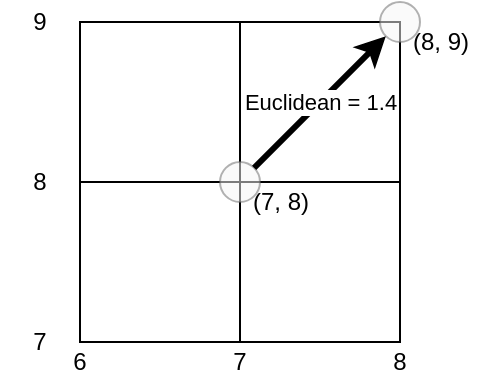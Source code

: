 <mxfile version="14.1.8" type="device" pages="4"><diagram id="nzsJI2mqwbnPHKthUvQy" name="Euclidean"><mxGraphModel dx="1106" dy="997" grid="1" gridSize="10" guides="1" tooltips="1" connect="1" arrows="1" fold="1" page="1" pageScale="1" pageWidth="850" pageHeight="1100" math="0" shadow="0"><root><mxCell id="0"/><mxCell id="1" parent="0"/><mxCell id="FYqryj69lYBeojUPf5Tb-1" value="" style="whiteSpace=wrap;html=1;aspect=fixed;" parent="1" vertex="1"><mxGeometry x="380" y="470" width="80" height="80" as="geometry"/></mxCell><mxCell id="FYqryj69lYBeojUPf5Tb-2" value="" style="whiteSpace=wrap;html=1;aspect=fixed;" parent="1" vertex="1"><mxGeometry x="460" y="470" width="80" height="80" as="geometry"/></mxCell><mxCell id="FYqryj69lYBeojUPf5Tb-3" value="" style="whiteSpace=wrap;html=1;aspect=fixed;" parent="1" vertex="1"><mxGeometry x="460" y="390" width="80" height="80" as="geometry"/></mxCell><mxCell id="FYqryj69lYBeojUPf5Tb-4" value="" style="whiteSpace=wrap;html=1;aspect=fixed;" parent="1" vertex="1"><mxGeometry x="380" y="390" width="80" height="80" as="geometry"/></mxCell><mxCell id="FYqryj69lYBeojUPf5Tb-5" value="" style="ellipse;whiteSpace=wrap;html=1;aspect=fixed;fillColor=#f5f5f5;strokeColor=#666666;fontColor=#333333;opacity=50;" parent="1" vertex="1"><mxGeometry x="450" y="460" width="20" height="20" as="geometry"/></mxCell><mxCell id="FYqryj69lYBeojUPf5Tb-6" value="" style="ellipse;whiteSpace=wrap;html=1;aspect=fixed;fillColor=#f5f5f5;strokeColor=#666666;fontColor=#333333;opacity=50;" parent="1" vertex="1"><mxGeometry x="530" y="380" width="20" height="20" as="geometry"/></mxCell><mxCell id="FYqryj69lYBeojUPf5Tb-7" value="" style="endArrow=classic;html=1;exitX=1;exitY=0;exitDx=0;exitDy=0;strokeWidth=3;" parent="1" source="FYqryj69lYBeojUPf5Tb-5" target="FYqryj69lYBeojUPf5Tb-6" edge="1"><mxGeometry relative="1" as="geometry"><mxPoint x="380" y="510" as="sourcePoint"/><mxPoint x="480" y="510" as="targetPoint"/></mxGeometry></mxCell><mxCell id="FYqryj69lYBeojUPf5Tb-8" value="Euclidean = 1.4" style="edgeLabel;resizable=0;html=1;align=center;verticalAlign=middle;" parent="FYqryj69lYBeojUPf5Tb-7" connectable="0" vertex="1"><mxGeometry relative="1" as="geometry"/></mxCell><mxCell id="1255TTO2shj6quj7gP7c-1" value="(7, 8)" style="text;html=1;resizable=0;autosize=1;align=center;verticalAlign=middle;points=[];fillColor=none;strokeColor=none;rounded=0;" vertex="1" parent="1"><mxGeometry x="460" y="470" width="40" height="20" as="geometry"/></mxCell><mxCell id="oHJZqC5sDx3_j_yqT-SM-1" value="(8, 9)" style="text;html=1;resizable=0;autosize=1;align=center;verticalAlign=middle;points=[];fillColor=none;strokeColor=none;rounded=0;" vertex="1" parent="1"><mxGeometry x="540" y="390" width="40" height="20" as="geometry"/></mxCell><mxCell id="oHJZqC5sDx3_j_yqT-SM-2" value="6" style="text;html=1;strokeColor=none;fillColor=none;align=center;verticalAlign=middle;whiteSpace=wrap;rounded=0;" vertex="1" parent="1"><mxGeometry x="360" y="550" width="40" height="20" as="geometry"/></mxCell><mxCell id="oHJZqC5sDx3_j_yqT-SM-3" value="7" style="text;html=1;strokeColor=none;fillColor=none;align=center;verticalAlign=middle;whiteSpace=wrap;rounded=0;" vertex="1" parent="1"><mxGeometry x="440" y="550" width="40" height="20" as="geometry"/></mxCell><mxCell id="oHJZqC5sDx3_j_yqT-SM-5" value="8" style="text;html=1;strokeColor=none;fillColor=none;align=center;verticalAlign=middle;whiteSpace=wrap;rounded=0;" vertex="1" parent="1"><mxGeometry x="520" y="550" width="40" height="20" as="geometry"/></mxCell><mxCell id="Tz2mpFlTZVAf8Vx59K3G-1" value="7" style="text;html=1;strokeColor=none;fillColor=none;align=center;verticalAlign=middle;whiteSpace=wrap;rounded=0;" vertex="1" parent="1"><mxGeometry x="340" y="540" width="40" height="20" as="geometry"/></mxCell><mxCell id="Tz2mpFlTZVAf8Vx59K3G-2" value="8" style="text;html=1;strokeColor=none;fillColor=none;align=center;verticalAlign=middle;whiteSpace=wrap;rounded=0;" vertex="1" parent="1"><mxGeometry x="340" y="460" width="40" height="20" as="geometry"/></mxCell><mxCell id="Tz2mpFlTZVAf8Vx59K3G-3" value="9" style="text;html=1;strokeColor=none;fillColor=none;align=center;verticalAlign=middle;whiteSpace=wrap;rounded=0;" vertex="1" parent="1"><mxGeometry x="340" y="380" width="40" height="20" as="geometry"/></mxCell></root></mxGraphModel></diagram><diagram name="Manhattan" id="oYAM81rd7etdSN8EY1iv"><mxGraphModel dx="1106" dy="997" grid="1" gridSize="10" guides="1" tooltips="1" connect="1" arrows="1" fold="1" page="1" pageScale="1" pageWidth="850" pageHeight="1100" math="0" shadow="0"><root><mxCell id="JsjghnEJU1FO0UTsM0kJ-0"/><mxCell id="JsjghnEJU1FO0UTsM0kJ-1" parent="JsjghnEJU1FO0UTsM0kJ-0"/><mxCell id="JsjghnEJU1FO0UTsM0kJ-2" value="" style="whiteSpace=wrap;html=1;aspect=fixed;" parent="JsjghnEJU1FO0UTsM0kJ-1" vertex="1"><mxGeometry x="380" y="470" width="80" height="80" as="geometry"/></mxCell><mxCell id="JsjghnEJU1FO0UTsM0kJ-3" value="" style="whiteSpace=wrap;html=1;aspect=fixed;" parent="JsjghnEJU1FO0UTsM0kJ-1" vertex="1"><mxGeometry x="460" y="470" width="80" height="80" as="geometry"/></mxCell><mxCell id="JsjghnEJU1FO0UTsM0kJ-4" value="" style="whiteSpace=wrap;html=1;aspect=fixed;" parent="JsjghnEJU1FO0UTsM0kJ-1" vertex="1"><mxGeometry x="460" y="390" width="80" height="80" as="geometry"/></mxCell><mxCell id="JsjghnEJU1FO0UTsM0kJ-5" value="" style="whiteSpace=wrap;html=1;aspect=fixed;" parent="JsjghnEJU1FO0UTsM0kJ-1" vertex="1"><mxGeometry x="380" y="390" width="80" height="80" as="geometry"/></mxCell><mxCell id="JsjghnEJU1FO0UTsM0kJ-6" value="" style="ellipse;whiteSpace=wrap;html=1;aspect=fixed;fillColor=#f5f5f5;strokeColor=#666666;fontColor=#333333;opacity=50;" parent="JsjghnEJU1FO0UTsM0kJ-1" vertex="1"><mxGeometry x="450" y="460" width="20" height="20" as="geometry"/></mxCell><mxCell id="JsjghnEJU1FO0UTsM0kJ-7" value="" style="ellipse;whiteSpace=wrap;html=1;aspect=fixed;fillColor=#f5f5f5;strokeColor=#666666;fontColor=#333333;opacity=50;" parent="JsjghnEJU1FO0UTsM0kJ-1" vertex="1"><mxGeometry x="530" y="380" width="20" height="20" as="geometry"/></mxCell><mxCell id="JsjghnEJU1FO0UTsM0kJ-8" value="" style="endArrow=classic;html=1;exitX=0.5;exitY=0;exitDx=0;exitDy=0;strokeWidth=3;" parent="JsjghnEJU1FO0UTsM0kJ-1" source="JsjghnEJU1FO0UTsM0kJ-6" edge="1"><mxGeometry relative="1" as="geometry"><mxPoint x="380" y="510" as="sourcePoint"/><mxPoint x="460" y="390" as="targetPoint"/></mxGeometry></mxCell><mxCell id="JsjghnEJU1FO0UTsM0kJ-9" value="Manhattan = 2" style="edgeLabel;resizable=0;html=1;align=center;verticalAlign=middle;" parent="JsjghnEJU1FO0UTsM0kJ-8" connectable="0" vertex="1"><mxGeometry relative="1" as="geometry"/></mxCell><mxCell id="bOkBldkix372_NFKGIWG-0" value="" style="endArrow=classic;html=1;exitX=0;exitY=0;exitDx=0;exitDy=0;strokeWidth=3;entryX=0;entryY=0.5;entryDx=0;entryDy=0;" parent="JsjghnEJU1FO0UTsM0kJ-1" source="JsjghnEJU1FO0UTsM0kJ-4" target="JsjghnEJU1FO0UTsM0kJ-7" edge="1"><mxGeometry relative="1" as="geometry"><mxPoint x="470" y="470" as="sourcePoint"/><mxPoint x="470" y="400" as="targetPoint"/></mxGeometry></mxCell><mxCell id="I3bhd0RZjHvmAHaO5Klr-0" value="(7, 8)" style="text;html=1;resizable=0;autosize=1;align=center;verticalAlign=middle;points=[];fillColor=none;strokeColor=none;rounded=0;" vertex="1" parent="JsjghnEJU1FO0UTsM0kJ-1"><mxGeometry x="460" y="470" width="40" height="20" as="geometry"/></mxCell><mxCell id="I3bhd0RZjHvmAHaO5Klr-1" value="(8, 9)" style="text;html=1;resizable=0;autosize=1;align=center;verticalAlign=middle;points=[];fillColor=none;strokeColor=none;rounded=0;" vertex="1" parent="JsjghnEJU1FO0UTsM0kJ-1"><mxGeometry x="540" y="390" width="40" height="20" as="geometry"/></mxCell><mxCell id="I3bhd0RZjHvmAHaO5Klr-2" value="7" style="text;html=1;strokeColor=none;fillColor=none;align=center;verticalAlign=middle;whiteSpace=wrap;rounded=0;" vertex="1" parent="JsjghnEJU1FO0UTsM0kJ-1"><mxGeometry x="440" y="550" width="40" height="20" as="geometry"/></mxCell><mxCell id="I3bhd0RZjHvmAHaO5Klr-3" value="8" style="text;html=1;strokeColor=none;fillColor=none;align=center;verticalAlign=middle;whiteSpace=wrap;rounded=0;" vertex="1" parent="JsjghnEJU1FO0UTsM0kJ-1"><mxGeometry x="520" y="550" width="40" height="20" as="geometry"/></mxCell><mxCell id="I3bhd0RZjHvmAHaO5Klr-4" value="7" style="text;html=1;strokeColor=none;fillColor=none;align=center;verticalAlign=middle;whiteSpace=wrap;rounded=0;" vertex="1" parent="JsjghnEJU1FO0UTsM0kJ-1"><mxGeometry x="340" y="540" width="40" height="20" as="geometry"/></mxCell><mxCell id="I3bhd0RZjHvmAHaO5Klr-5" value="8" style="text;html=1;strokeColor=none;fillColor=none;align=center;verticalAlign=middle;whiteSpace=wrap;rounded=0;" vertex="1" parent="JsjghnEJU1FO0UTsM0kJ-1"><mxGeometry x="340" y="460" width="40" height="20" as="geometry"/></mxCell><mxCell id="I3bhd0RZjHvmAHaO5Klr-6" value="9" style="text;html=1;strokeColor=none;fillColor=none;align=center;verticalAlign=middle;whiteSpace=wrap;rounded=0;" vertex="1" parent="JsjghnEJU1FO0UTsM0kJ-1"><mxGeometry x="340" y="380" width="40" height="20" as="geometry"/></mxCell><mxCell id="ByfkqKuFxsZEERsU2111-0" value="6" style="text;html=1;strokeColor=none;fillColor=none;align=center;verticalAlign=middle;whiteSpace=wrap;rounded=0;" vertex="1" parent="JsjghnEJU1FO0UTsM0kJ-1"><mxGeometry x="360" y="550" width="40" height="20" as="geometry"/></mxCell></root></mxGraphModel></diagram><diagram name="Chebyshev" id="YnHNTPw-b4RQi7tokqD1"><mxGraphModel dx="1106" dy="997" grid="1" gridSize="10" guides="1" tooltips="1" connect="1" arrows="1" fold="1" page="1" pageScale="1" pageWidth="850" pageHeight="1100" math="0" shadow="0"><root><mxCell id="mW6GNMFt-HN5GvJBjZlg-0"/><mxCell id="mW6GNMFt-HN5GvJBjZlg-1" parent="mW6GNMFt-HN5GvJBjZlg-0"/><mxCell id="mW6GNMFt-HN5GvJBjZlg-2" value="" style="whiteSpace=wrap;html=1;aspect=fixed;" parent="mW6GNMFt-HN5GvJBjZlg-1" vertex="1"><mxGeometry x="380" y="470" width="80" height="80" as="geometry"/></mxCell><mxCell id="mW6GNMFt-HN5GvJBjZlg-3" value="" style="whiteSpace=wrap;html=1;aspect=fixed;" parent="mW6GNMFt-HN5GvJBjZlg-1" vertex="1"><mxGeometry x="460" y="470" width="80" height="80" as="geometry"/></mxCell><mxCell id="mW6GNMFt-HN5GvJBjZlg-4" value="" style="whiteSpace=wrap;html=1;aspect=fixed;" parent="mW6GNMFt-HN5GvJBjZlg-1" vertex="1"><mxGeometry x="460" y="390" width="80" height="80" as="geometry"/></mxCell><mxCell id="mW6GNMFt-HN5GvJBjZlg-5" value="" style="whiteSpace=wrap;html=1;aspect=fixed;" parent="mW6GNMFt-HN5GvJBjZlg-1" vertex="1"><mxGeometry x="380" y="390" width="80" height="80" as="geometry"/></mxCell><mxCell id="mW6GNMFt-HN5GvJBjZlg-6" value="" style="ellipse;whiteSpace=wrap;html=1;aspect=fixed;fillColor=#f5f5f5;strokeColor=#666666;fontColor=#333333;opacity=50;" parent="mW6GNMFt-HN5GvJBjZlg-1" vertex="1"><mxGeometry x="450" y="460" width="20" height="20" as="geometry"/></mxCell><mxCell id="mW6GNMFt-HN5GvJBjZlg-7" value="" style="ellipse;whiteSpace=wrap;html=1;aspect=fixed;fillColor=#f5f5f5;strokeColor=#666666;fontColor=#333333;opacity=50;" parent="mW6GNMFt-HN5GvJBjZlg-1" vertex="1"><mxGeometry x="530" y="380" width="20" height="20" as="geometry"/></mxCell><mxCell id="mW6GNMFt-HN5GvJBjZlg-8" value="" style="endArrow=classic;html=1;exitX=1;exitY=0;exitDx=0;exitDy=0;strokeWidth=3;" parent="mW6GNMFt-HN5GvJBjZlg-1" source="mW6GNMFt-HN5GvJBjZlg-6" target="mW6GNMFt-HN5GvJBjZlg-7" edge="1"><mxGeometry relative="1" as="geometry"><mxPoint x="380" y="510" as="sourcePoint"/><mxPoint x="480" y="510" as="targetPoint"/></mxGeometry></mxCell><mxCell id="mW6GNMFt-HN5GvJBjZlg-9" value="Chebyshev = 1" style="edgeLabel;resizable=0;html=1;align=center;verticalAlign=middle;" parent="mW6GNMFt-HN5GvJBjZlg-8" connectable="0" vertex="1"><mxGeometry relative="1" as="geometry"/></mxCell><mxCell id="I3_mx4W1tM5TM2gWHgfz-0" value="(7, 8)" style="text;html=1;resizable=0;autosize=1;align=center;verticalAlign=middle;points=[];fillColor=none;strokeColor=none;rounded=0;" vertex="1" parent="mW6GNMFt-HN5GvJBjZlg-1"><mxGeometry x="460" y="470" width="40" height="20" as="geometry"/></mxCell><mxCell id="I3_mx4W1tM5TM2gWHgfz-1" value="(8, 9)" style="text;html=1;resizable=0;autosize=1;align=center;verticalAlign=middle;points=[];fillColor=none;strokeColor=none;rounded=0;" vertex="1" parent="mW6GNMFt-HN5GvJBjZlg-1"><mxGeometry x="540" y="390" width="40" height="20" as="geometry"/></mxCell><mxCell id="I3_mx4W1tM5TM2gWHgfz-2" value="7" style="text;html=1;strokeColor=none;fillColor=none;align=center;verticalAlign=middle;whiteSpace=wrap;rounded=0;" vertex="1" parent="mW6GNMFt-HN5GvJBjZlg-1"><mxGeometry x="440" y="550" width="40" height="20" as="geometry"/></mxCell><mxCell id="I3_mx4W1tM5TM2gWHgfz-3" value="8" style="text;html=1;strokeColor=none;fillColor=none;align=center;verticalAlign=middle;whiteSpace=wrap;rounded=0;" vertex="1" parent="mW6GNMFt-HN5GvJBjZlg-1"><mxGeometry x="520" y="550" width="40" height="20" as="geometry"/></mxCell><mxCell id="I3_mx4W1tM5TM2gWHgfz-4" value="7" style="text;html=1;strokeColor=none;fillColor=none;align=center;verticalAlign=middle;whiteSpace=wrap;rounded=0;" vertex="1" parent="mW6GNMFt-HN5GvJBjZlg-1"><mxGeometry x="340" y="540" width="40" height="20" as="geometry"/></mxCell><mxCell id="I3_mx4W1tM5TM2gWHgfz-5" value="8" style="text;html=1;strokeColor=none;fillColor=none;align=center;verticalAlign=middle;whiteSpace=wrap;rounded=0;" vertex="1" parent="mW6GNMFt-HN5GvJBjZlg-1"><mxGeometry x="340" y="460" width="40" height="20" as="geometry"/></mxCell><mxCell id="I3_mx4W1tM5TM2gWHgfz-6" value="9" style="text;html=1;strokeColor=none;fillColor=none;align=center;verticalAlign=middle;whiteSpace=wrap;rounded=0;" vertex="1" parent="mW6GNMFt-HN5GvJBjZlg-1"><mxGeometry x="340" y="380" width="40" height="20" as="geometry"/></mxCell><mxCell id="C7ZPTrqT3qMQD4_3gPSg-0" value="6" style="text;html=1;strokeColor=none;fillColor=none;align=center;verticalAlign=middle;whiteSpace=wrap;rounded=0;" vertex="1" parent="mW6GNMFt-HN5GvJBjZlg-1"><mxGeometry x="360" y="550" width="40" height="20" as="geometry"/></mxCell></root></mxGraphModel></diagram><diagram name="Sorensen" id="naKneCozJ_0Z8UzgYH3O"><mxGraphModel dx="1106" dy="997" grid="1" gridSize="10" guides="1" tooltips="1" connect="1" arrows="1" fold="1" page="1" pageScale="1" pageWidth="850" pageHeight="1100" math="0" shadow="0"><root><mxCell id="bwz7a_I_xkqfrNMy-N93-0"/><mxCell id="bwz7a_I_xkqfrNMy-N93-1" parent="bwz7a_I_xkqfrNMy-N93-0"/><mxCell id="bwz7a_I_xkqfrNMy-N93-2" value="" style="whiteSpace=wrap;html=1;aspect=fixed;" parent="bwz7a_I_xkqfrNMy-N93-1" vertex="1"><mxGeometry x="380" y="470" width="80" height="80" as="geometry"/></mxCell><mxCell id="bwz7a_I_xkqfrNMy-N93-3" value="" style="whiteSpace=wrap;html=1;aspect=fixed;" parent="bwz7a_I_xkqfrNMy-N93-1" vertex="1"><mxGeometry x="460" y="470" width="80" height="80" as="geometry"/></mxCell><mxCell id="bwz7a_I_xkqfrNMy-N93-4" value="" style="whiteSpace=wrap;html=1;aspect=fixed;" parent="bwz7a_I_xkqfrNMy-N93-1" vertex="1"><mxGeometry x="460" y="390" width="80" height="80" as="geometry"/></mxCell><mxCell id="bwz7a_I_xkqfrNMy-N93-5" value="" style="whiteSpace=wrap;html=1;aspect=fixed;" parent="bwz7a_I_xkqfrNMy-N93-1" vertex="1"><mxGeometry x="380" y="390" width="80" height="80" as="geometry"/></mxCell><mxCell id="bwz7a_I_xkqfrNMy-N93-6" value="" style="ellipse;whiteSpace=wrap;html=1;aspect=fixed;fillColor=#f5f5f5;strokeColor=#666666;fontColor=#333333;opacity=50;" parent="bwz7a_I_xkqfrNMy-N93-1" vertex="1"><mxGeometry x="370" y="540" width="20" height="20" as="geometry"/></mxCell><mxCell id="bwz7a_I_xkqfrNMy-N93-7" value="" style="ellipse;whiteSpace=wrap;html=1;aspect=fixed;fillColor=#f5f5f5;strokeColor=#666666;fontColor=#333333;opacity=50;" parent="bwz7a_I_xkqfrNMy-N93-1" vertex="1"><mxGeometry x="530" y="380" width="20" height="20" as="geometry"/></mxCell><mxCell id="bwz7a_I_xkqfrNMy-N93-8" value="" style="endArrow=classic;html=1;exitX=0.5;exitY=0;exitDx=0;exitDy=0;strokeWidth=3;entryX=0;entryY=0;entryDx=0;entryDy=0;" parent="bwz7a_I_xkqfrNMy-N93-1" source="bwz7a_I_xkqfrNMy-N93-6" target="bwz7a_I_xkqfrNMy-N93-5" edge="1"><mxGeometry relative="1" as="geometry"><mxPoint x="380" y="510" as="sourcePoint"/><mxPoint x="460" y="390" as="targetPoint"/></mxGeometry></mxCell><mxCell id="bwz7a_I_xkqfrNMy-N93-10" value="" style="endArrow=classic;html=1;exitX=0;exitY=0;exitDx=0;exitDy=0;strokeWidth=3;entryX=0;entryY=0.5;entryDx=0;entryDy=0;" parent="bwz7a_I_xkqfrNMy-N93-1" source="bwz7a_I_xkqfrNMy-N93-5" target="bwz7a_I_xkqfrNMy-N93-7" edge="1"><mxGeometry relative="1" as="geometry"><mxPoint x="470" y="470" as="sourcePoint"/><mxPoint x="470" y="400" as="targetPoint"/></mxGeometry></mxCell><mxCell id="bwz7a_I_xkqfrNMy-N93-11" value="(6, 7)" style="text;html=1;resizable=0;autosize=1;align=center;verticalAlign=middle;points=[];fillColor=none;strokeColor=none;rounded=0;" parent="bwz7a_I_xkqfrNMy-N93-1" vertex="1"><mxGeometry x="340" y="550" width="40" height="20" as="geometry"/></mxCell><mxCell id="bwz7a_I_xkqfrNMy-N93-12" value="(8, 9)" style="text;html=1;resizable=0;autosize=1;align=center;verticalAlign=middle;points=[];fillColor=none;strokeColor=none;rounded=0;" parent="bwz7a_I_xkqfrNMy-N93-1" vertex="1"><mxGeometry x="540" y="370" width="40" height="20" as="geometry"/></mxCell><mxCell id="bwz7a_I_xkqfrNMy-N93-14" value="&lt;span style=&quot;font-size: 11px ; background-color: rgb(255 , 255 , 255)&quot;&gt;Manhattan = 4&lt;br&gt;Sorensen = (2+2)/(14+16)&lt;br&gt;&lt;/span&gt;" style="text;html=1;resizable=0;autosize=1;align=left;verticalAlign=middle;points=[];fillColor=none;strokeColor=none;rounded=0;" parent="bwz7a_I_xkqfrNMy-N93-1" vertex="1"><mxGeometry x="390" y="560" width="140" height="40" as="geometry"/></mxCell></root></mxGraphModel></diagram></mxfile>